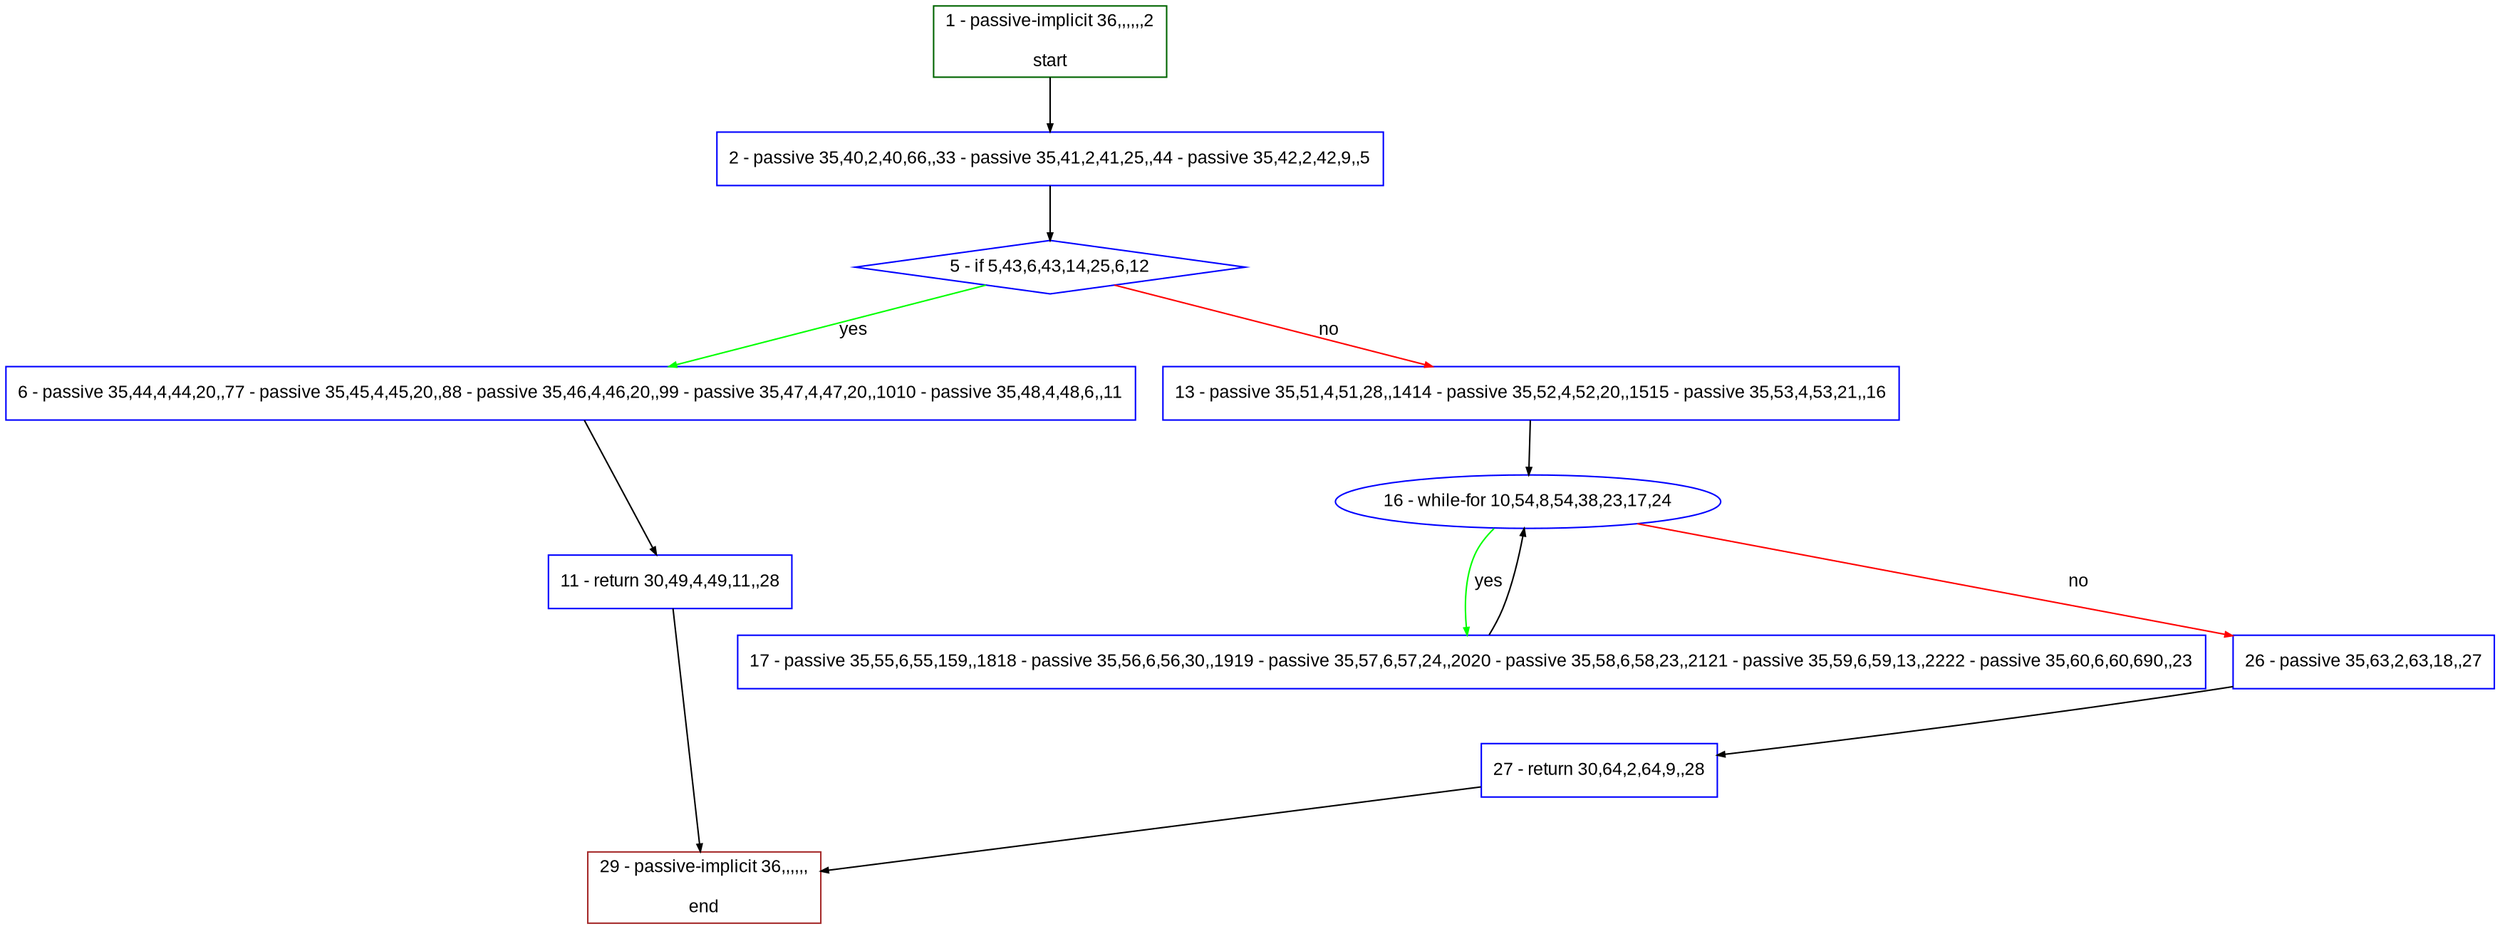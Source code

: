 digraph "" {
  graph [pack="true", label="", fontsize="12", packmode="clust", fontname="Arial", fillcolor="#FFFFCC", bgcolor="white", style="rounded,filled", compound="true"];
  node [node_initialized="no", label="", color="grey", fontsize="12", fillcolor="white", fontname="Arial", style="filled", shape="rectangle", compound="true", fixedsize="false"];
  edge [fontcolor="black", arrowhead="normal", arrowtail="none", arrowsize="0.5", ltail="", label="", color="black", fontsize="12", lhead="", fontname="Arial", dir="forward", compound="true"];
  __N1 [label="2 - passive 35,40,2,40,66,,33 - passive 35,41,2,41,25,,44 - passive 35,42,2,42,9,,5", color="#0000ff", fillcolor="#ffffff", style="filled", shape="box"];
  __N2 [label="1 - passive-implicit 36,,,,,,2\n\nstart", color="#006400", fillcolor="#ffffff", style="filled", shape="box"];
  __N3 [label="5 - if 5,43,6,43,14,25,6,12", color="#0000ff", fillcolor="#ffffff", style="filled", shape="diamond"];
  __N4 [label="6 - passive 35,44,4,44,20,,77 - passive 35,45,4,45,20,,88 - passive 35,46,4,46,20,,99 - passive 35,47,4,47,20,,1010 - passive 35,48,4,48,6,,11", color="#0000ff", fillcolor="#ffffff", style="filled", shape="box"];
  __N5 [label="13 - passive 35,51,4,51,28,,1414 - passive 35,52,4,52,20,,1515 - passive 35,53,4,53,21,,16", color="#0000ff", fillcolor="#ffffff", style="filled", shape="box"];
  __N6 [label="11 - return 30,49,4,49,11,,28", color="#0000ff", fillcolor="#ffffff", style="filled", shape="box"];
  __N7 [label="29 - passive-implicit 36,,,,,,\n\nend", color="#a52a2a", fillcolor="#ffffff", style="filled", shape="box"];
  __N8 [label="16 - while-for 10,54,8,54,38,23,17,24", color="#0000ff", fillcolor="#ffffff", style="filled", shape="oval"];
  __N9 [label="17 - passive 35,55,6,55,159,,1818 - passive 35,56,6,56,30,,1919 - passive 35,57,6,57,24,,2020 - passive 35,58,6,58,23,,2121 - passive 35,59,6,59,13,,2222 - passive 35,60,6,60,690,,23", color="#0000ff", fillcolor="#ffffff", style="filled", shape="box"];
  __N10 [label="26 - passive 35,63,2,63,18,,27", color="#0000ff", fillcolor="#ffffff", style="filled", shape="box"];
  __N11 [label="27 - return 30,64,2,64,9,,28", color="#0000ff", fillcolor="#ffffff", style="filled", shape="box"];
  __N2 -> __N1 [arrowhead="normal", arrowtail="none", color="#000000", label="", dir="forward"];
  __N1 -> __N3 [arrowhead="normal", arrowtail="none", color="#000000", label="", dir="forward"];
  __N3 -> __N4 [arrowhead="normal", arrowtail="none", color="#00ff00", label="yes", dir="forward"];
  __N3 -> __N5 [arrowhead="normal", arrowtail="none", color="#ff0000", label="no", dir="forward"];
  __N4 -> __N6 [arrowhead="normal", arrowtail="none", color="#000000", label="", dir="forward"];
  __N6 -> __N7 [arrowhead="normal", arrowtail="none", color="#000000", label="", dir="forward"];
  __N5 -> __N8 [arrowhead="normal", arrowtail="none", color="#000000", label="", dir="forward"];
  __N8 -> __N9 [arrowhead="normal", arrowtail="none", color="#00ff00", label="yes", dir="forward"];
  __N9 -> __N8 [arrowhead="normal", arrowtail="none", color="#000000", label="", dir="forward"];
  __N8 -> __N10 [arrowhead="normal", arrowtail="none", color="#ff0000", label="no", dir="forward"];
  __N10 -> __N11 [arrowhead="normal", arrowtail="none", color="#000000", label="", dir="forward"];
  __N11 -> __N7 [arrowhead="normal", arrowtail="none", color="#000000", label="", dir="forward"];
}
